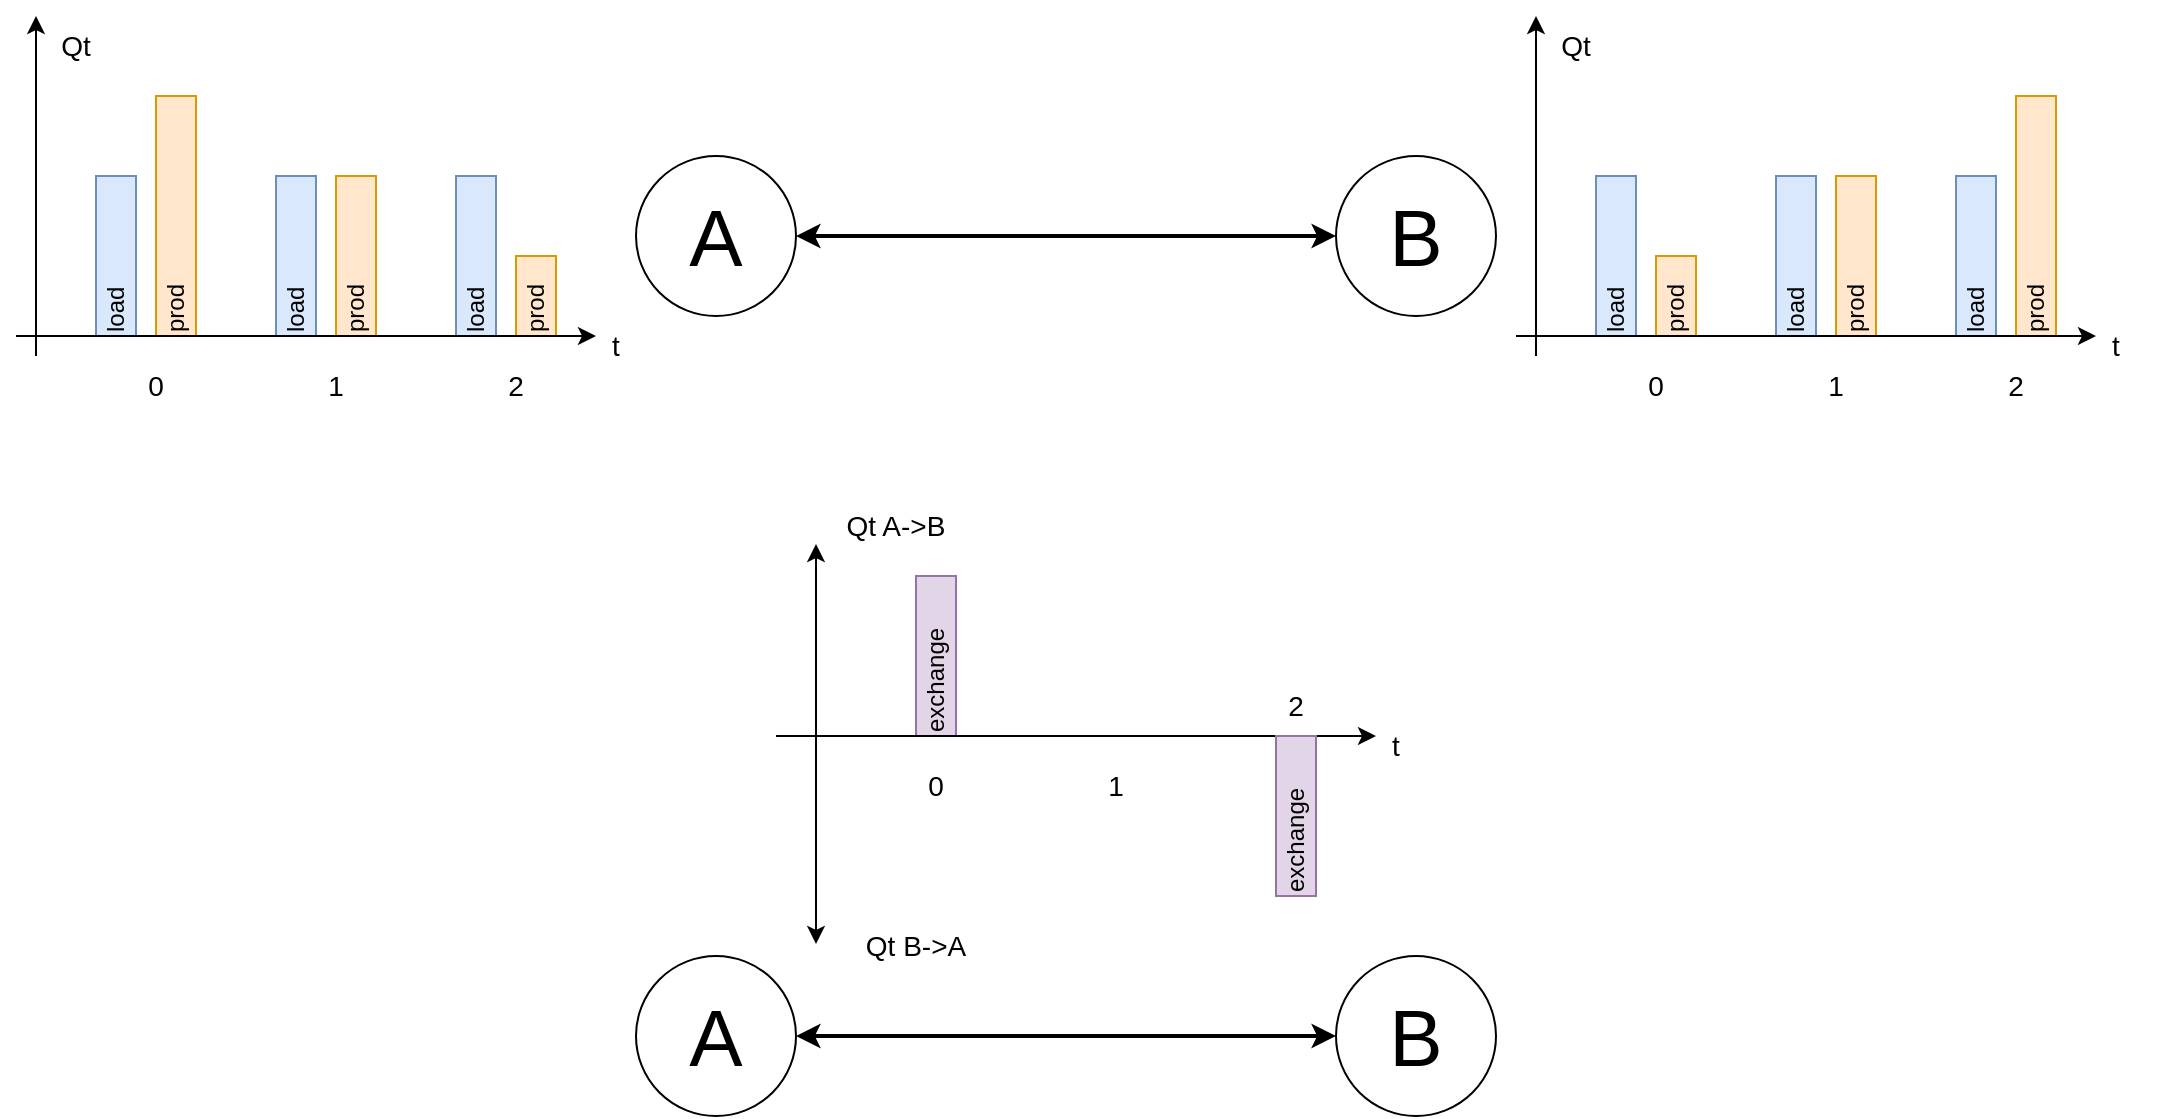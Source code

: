 <mxfile version="12.8.4" type="device"><diagram id="6a731a19-8d31-9384-78a2-239565b7b9f0" name="Page-1"><mxGraphModel dx="1186" dy="711" grid="1" gridSize="10" guides="1" tooltips="1" connect="1" arrows="1" fold="1" page="1" pageScale="1" pageWidth="1169" pageHeight="827" background="#ffffff" math="0" shadow="0"><root><mxCell id="0"/><mxCell id="1" parent="0"/><mxCell id="fZyefrHtkWwZpSpN9KHH-1542" value="&lt;font style=&quot;font-size: 40px&quot;&gt;A&lt;/font&gt;" style="ellipse;whiteSpace=wrap;html=1;aspect=fixed;" parent="1" vertex="1"><mxGeometry x="370" y="230" width="80" height="80" as="geometry"/></mxCell><mxCell id="fZyefrHtkWwZpSpN9KHH-1543" value="&lt;font style=&quot;font-size: 40px&quot;&gt;B&lt;/font&gt;" style="ellipse;whiteSpace=wrap;html=1;aspect=fixed;" parent="1" vertex="1"><mxGeometry x="720" y="230" width="80" height="80" as="geometry"/></mxCell><mxCell id="fZyefrHtkWwZpSpN9KHH-1546" value="" style="endArrow=classic;html=1;exitX=1;exitY=0.5;exitDx=0;exitDy=0;entryX=0;entryY=0.5;entryDx=0;entryDy=0;startArrow=classic;startFill=1;strokeWidth=2;" parent="1" source="fZyefrHtkWwZpSpN9KHH-1542" target="fZyefrHtkWwZpSpN9KHH-1543" edge="1"><mxGeometry width="50" height="50" relative="1" as="geometry"><mxPoint x="490" y="290" as="sourcePoint"/><mxPoint x="600" y="470" as="targetPoint"/></mxGeometry></mxCell><mxCell id="fZyefrHtkWwZpSpN9KHH-1550" value="load" style="rounded=0;whiteSpace=wrap;html=1;fillColor=#dae8fc;strokeColor=#6c8ebf;align=left;rotation=-90;" parent="1" vertex="1"><mxGeometry x="160" y="270" width="80" height="20" as="geometry"/></mxCell><mxCell id="fZyefrHtkWwZpSpN9KHH-1556" value="prod" style="rounded=0;whiteSpace=wrap;html=1;fillColor=#ffe6cc;strokeColor=#d79b00;align=left;rotation=-90;" parent="1" vertex="1"><mxGeometry x="190" y="270" width="80" height="20" as="geometry"/></mxCell><mxCell id="YPuVagutUQZjAcBsPDky-1" value="load" style="rounded=0;whiteSpace=wrap;html=1;fillColor=#dae8fc;strokeColor=#6c8ebf;align=left;rotation=-90;" vertex="1" parent="1"><mxGeometry x="250" y="270" width="80" height="20" as="geometry"/></mxCell><mxCell id="YPuVagutUQZjAcBsPDky-2" value="prod" style="rounded=0;whiteSpace=wrap;html=1;fillColor=#ffe6cc;strokeColor=#d79b00;align=left;rotation=-90;" vertex="1" parent="1"><mxGeometry x="300" y="290" width="40" height="20" as="geometry"/></mxCell><mxCell id="YPuVagutUQZjAcBsPDky-3" value="load" style="rounded=0;whiteSpace=wrap;html=1;fillColor=#dae8fc;strokeColor=#6c8ebf;align=left;rotation=-90;" vertex="1" parent="1"><mxGeometry x="70" y="270" width="80" height="20" as="geometry"/></mxCell><mxCell id="YPuVagutUQZjAcBsPDky-4" value="prod" style="rounded=0;whiteSpace=wrap;html=1;fillColor=#ffe6cc;strokeColor=#d79b00;align=left;rotation=-90;" vertex="1" parent="1"><mxGeometry x="80" y="250" width="120" height="20" as="geometry"/></mxCell><mxCell id="YPuVagutUQZjAcBsPDky-5" value="" style="endArrow=classic;html=1;entryX=0;entryY=0;entryDx=0;entryDy=0;" edge="1" parent="1" target="YPuVagutUQZjAcBsPDky-11"><mxGeometry width="50" height="50" relative="1" as="geometry"><mxPoint x="70" y="330" as="sourcePoint"/><mxPoint x="70" y="120" as="targetPoint"/></mxGeometry></mxCell><mxCell id="YPuVagutUQZjAcBsPDky-6" value="" style="endArrow=classic;html=1;" edge="1" parent="1"><mxGeometry width="50" height="50" relative="1" as="geometry"><mxPoint x="60" y="320" as="sourcePoint"/><mxPoint x="350" y="320" as="targetPoint"/></mxGeometry></mxCell><mxCell id="YPuVagutUQZjAcBsPDky-7" value="&lt;font style=&quot;font-size: 14px;&quot;&gt;0&lt;/font&gt;" style="text;html=1;strokeColor=none;fillColor=none;align=center;verticalAlign=middle;whiteSpace=wrap;rounded=0;fontSize=14;" vertex="1" parent="1"><mxGeometry x="110" y="330" width="40" height="30" as="geometry"/></mxCell><mxCell id="YPuVagutUQZjAcBsPDky-8" value="&lt;font style=&quot;font-size: 14px;&quot;&gt;1&lt;/font&gt;" style="text;html=1;strokeColor=none;fillColor=none;align=center;verticalAlign=middle;whiteSpace=wrap;rounded=0;fontSize=14;" vertex="1" parent="1"><mxGeometry x="200" y="330" width="40" height="30" as="geometry"/></mxCell><mxCell id="YPuVagutUQZjAcBsPDky-9" value="&lt;font style=&quot;font-size: 14px;&quot;&gt;2&lt;/font&gt;" style="text;html=1;strokeColor=none;fillColor=none;align=center;verticalAlign=middle;whiteSpace=wrap;rounded=0;fontSize=14;" vertex="1" parent="1"><mxGeometry x="290" y="330" width="40" height="30" as="geometry"/></mxCell><mxCell id="YPuVagutUQZjAcBsPDky-10" value="&lt;font style=&quot;font-size: 14px&quot;&gt;t&lt;/font&gt;" style="text;html=1;strokeColor=none;fillColor=none;align=center;verticalAlign=middle;whiteSpace=wrap;rounded=0;fontSize=14;" vertex="1" parent="1"><mxGeometry x="340" y="310" width="40" height="30" as="geometry"/></mxCell><mxCell id="YPuVagutUQZjAcBsPDky-11" value="&lt;font style=&quot;font-size: 14px&quot;&gt;Qt&lt;/font&gt;" style="text;html=1;strokeColor=none;fillColor=none;align=center;verticalAlign=middle;whiteSpace=wrap;rounded=0;fontSize=14;" vertex="1" parent="1"><mxGeometry x="70" y="160" width="40" height="30" as="geometry"/></mxCell><mxCell id="YPuVagutUQZjAcBsPDky-12" value="load" style="rounded=0;whiteSpace=wrap;html=1;fillColor=#dae8fc;strokeColor=#6c8ebf;align=left;rotation=-90;" vertex="1" parent="1"><mxGeometry x="910" y="270" width="80" height="20" as="geometry"/></mxCell><mxCell id="YPuVagutUQZjAcBsPDky-13" value="prod" style="rounded=0;whiteSpace=wrap;html=1;fillColor=#ffe6cc;strokeColor=#d79b00;align=left;rotation=-90;" vertex="1" parent="1"><mxGeometry x="940" y="270" width="80" height="20" as="geometry"/></mxCell><mxCell id="YPuVagutUQZjAcBsPDky-14" value="load" style="rounded=0;whiteSpace=wrap;html=1;fillColor=#dae8fc;strokeColor=#6c8ebf;align=left;rotation=-90;" vertex="1" parent="1"><mxGeometry x="1000" y="270" width="80" height="20" as="geometry"/></mxCell><mxCell id="YPuVagutUQZjAcBsPDky-15" value="prod" style="rounded=0;whiteSpace=wrap;html=1;fillColor=#ffe6cc;strokeColor=#d79b00;align=left;rotation=-90;" vertex="1" parent="1"><mxGeometry x="1010" y="250" width="120" height="20" as="geometry"/></mxCell><mxCell id="YPuVagutUQZjAcBsPDky-16" value="load" style="rounded=0;whiteSpace=wrap;html=1;fillColor=#dae8fc;strokeColor=#6c8ebf;align=left;rotation=-90;" vertex="1" parent="1"><mxGeometry x="820" y="270" width="80" height="20" as="geometry"/></mxCell><mxCell id="YPuVagutUQZjAcBsPDky-17" value="prod" style="rounded=0;whiteSpace=wrap;html=1;fillColor=#ffe6cc;strokeColor=#d79b00;align=left;rotation=-90;" vertex="1" parent="1"><mxGeometry x="870" y="290" width="40" height="20" as="geometry"/></mxCell><mxCell id="YPuVagutUQZjAcBsPDky-18" value="" style="endArrow=classic;html=1;" edge="1" parent="1"><mxGeometry width="50" height="50" relative="1" as="geometry"><mxPoint x="820" y="330" as="sourcePoint"/><mxPoint x="820" y="160" as="targetPoint"/></mxGeometry></mxCell><mxCell id="YPuVagutUQZjAcBsPDky-19" value="" style="endArrow=classic;html=1;" edge="1" parent="1"><mxGeometry width="50" height="50" relative="1" as="geometry"><mxPoint x="810" y="320" as="sourcePoint"/><mxPoint x="1100" y="320" as="targetPoint"/></mxGeometry></mxCell><mxCell id="YPuVagutUQZjAcBsPDky-20" value="&lt;font style=&quot;font-size: 14px;&quot;&gt;0&lt;/font&gt;" style="text;html=1;strokeColor=none;fillColor=none;align=center;verticalAlign=middle;whiteSpace=wrap;rounded=0;fontSize=14;" vertex="1" parent="1"><mxGeometry x="860" y="330" width="40" height="30" as="geometry"/></mxCell><mxCell id="YPuVagutUQZjAcBsPDky-21" value="&lt;font style=&quot;font-size: 14px;&quot;&gt;1&lt;/font&gt;" style="text;html=1;strokeColor=none;fillColor=none;align=center;verticalAlign=middle;whiteSpace=wrap;rounded=0;fontSize=14;" vertex="1" parent="1"><mxGeometry x="950" y="330" width="40" height="30" as="geometry"/></mxCell><mxCell id="YPuVagutUQZjAcBsPDky-22" value="&lt;font style=&quot;font-size: 14px;&quot;&gt;2&lt;/font&gt;" style="text;html=1;strokeColor=none;fillColor=none;align=center;verticalAlign=middle;whiteSpace=wrap;rounded=0;fontSize=14;" vertex="1" parent="1"><mxGeometry x="1040" y="330" width="40" height="30" as="geometry"/></mxCell><mxCell id="YPuVagutUQZjAcBsPDky-23" value="&lt;font style=&quot;font-size: 14px&quot;&gt;t&lt;/font&gt;" style="text;html=1;strokeColor=none;fillColor=none;align=center;verticalAlign=middle;whiteSpace=wrap;rounded=0;fontSize=14;" vertex="1" parent="1"><mxGeometry x="1090" y="310" width="40" height="30" as="geometry"/></mxCell><mxCell id="YPuVagutUQZjAcBsPDky-24" value="&lt;font style=&quot;font-size: 14px&quot;&gt;Qt&lt;/font&gt;" style="text;html=1;strokeColor=none;fillColor=none;align=center;verticalAlign=middle;whiteSpace=wrap;rounded=0;fontSize=14;" vertex="1" parent="1"><mxGeometry x="820" y="160" width="40" height="30" as="geometry"/></mxCell><mxCell id="YPuVagutUQZjAcBsPDky-25" value="&lt;font style=&quot;font-size: 40px&quot;&gt;A&lt;/font&gt;" style="ellipse;whiteSpace=wrap;html=1;aspect=fixed;" vertex="1" parent="1"><mxGeometry x="370" y="630" width="80" height="80" as="geometry"/></mxCell><mxCell id="YPuVagutUQZjAcBsPDky-26" value="&lt;font style=&quot;font-size: 40px&quot;&gt;B&lt;/font&gt;" style="ellipse;whiteSpace=wrap;html=1;aspect=fixed;" vertex="1" parent="1"><mxGeometry x="720" y="630" width="80" height="80" as="geometry"/></mxCell><mxCell id="YPuVagutUQZjAcBsPDky-27" value="" style="endArrow=classic;html=1;exitX=1;exitY=0.5;exitDx=0;exitDy=0;entryX=0;entryY=0.5;entryDx=0;entryDy=0;startArrow=classic;startFill=1;strokeWidth=2;" edge="1" parent="1" source="YPuVagutUQZjAcBsPDky-25" target="YPuVagutUQZjAcBsPDky-26"><mxGeometry width="50" height="50" relative="1" as="geometry"><mxPoint x="490" y="690" as="sourcePoint"/><mxPoint x="600" y="870" as="targetPoint"/></mxGeometry></mxCell><mxCell id="YPuVagutUQZjAcBsPDky-32" value="exchange" style="rounded=0;whiteSpace=wrap;html=1;fillColor=#e1d5e7;strokeColor=#9673a6;align=left;rotation=-90;" vertex="1" parent="1"><mxGeometry x="480" y="470" width="80" height="20" as="geometry"/></mxCell><mxCell id="YPuVagutUQZjAcBsPDky-34" value="" style="endArrow=classic;html=1;startArrow=classic;startFill=1;" edge="1" parent="1"><mxGeometry width="50" height="50" relative="1" as="geometry"><mxPoint x="460" y="624" as="sourcePoint"/><mxPoint x="460" y="424" as="targetPoint"/></mxGeometry></mxCell><mxCell id="YPuVagutUQZjAcBsPDky-35" value="" style="endArrow=classic;html=1;" edge="1" parent="1"><mxGeometry width="50" height="50" relative="1" as="geometry"><mxPoint x="440" y="520" as="sourcePoint"/><mxPoint x="740" y="520" as="targetPoint"/></mxGeometry></mxCell><mxCell id="YPuVagutUQZjAcBsPDky-36" value="&lt;font style=&quot;font-size: 14px;&quot;&gt;0&lt;/font&gt;" style="text;html=1;strokeColor=none;fillColor=none;align=center;verticalAlign=middle;whiteSpace=wrap;rounded=0;fontSize=14;" vertex="1" parent="1"><mxGeometry x="500" y="530" width="40" height="30" as="geometry"/></mxCell><mxCell id="YPuVagutUQZjAcBsPDky-37" value="&lt;font style=&quot;font-size: 14px;&quot;&gt;1&lt;/font&gt;" style="text;html=1;strokeColor=none;fillColor=none;align=center;verticalAlign=middle;whiteSpace=wrap;rounded=0;fontSize=14;" vertex="1" parent="1"><mxGeometry x="590" y="530" width="40" height="30" as="geometry"/></mxCell><mxCell id="YPuVagutUQZjAcBsPDky-38" value="&lt;font style=&quot;font-size: 14px;&quot;&gt;2&lt;/font&gt;" style="text;html=1;strokeColor=none;fillColor=none;align=center;verticalAlign=middle;whiteSpace=wrap;rounded=0;fontSize=14;" vertex="1" parent="1"><mxGeometry x="680" y="490" width="40" height="30" as="geometry"/></mxCell><mxCell id="YPuVagutUQZjAcBsPDky-39" value="&lt;font style=&quot;font-size: 14px&quot;&gt;t&lt;/font&gt;" style="text;html=1;strokeColor=none;fillColor=none;align=center;verticalAlign=middle;whiteSpace=wrap;rounded=0;fontSize=14;" vertex="1" parent="1"><mxGeometry x="730" y="510" width="40" height="30" as="geometry"/></mxCell><mxCell id="YPuVagutUQZjAcBsPDky-40" value="&lt;font style=&quot;font-size: 14px&quot;&gt;Qt A-&amp;gt;B&lt;/font&gt;" style="text;html=1;strokeColor=none;fillColor=none;align=center;verticalAlign=middle;whiteSpace=wrap;rounded=0;fontSize=14;" vertex="1" parent="1"><mxGeometry x="460" y="400" width="80" height="30" as="geometry"/></mxCell><mxCell id="YPuVagutUQZjAcBsPDky-41" value="exchange" style="rounded=0;whiteSpace=wrap;html=1;fillColor=#e1d5e7;strokeColor=#9673a6;align=left;rotation=-90;" vertex="1" parent="1"><mxGeometry x="660" y="550" width="80" height="20" as="geometry"/></mxCell><mxCell id="YPuVagutUQZjAcBsPDky-42" value="&lt;font style=&quot;font-size: 14px&quot;&gt;Qt B-&amp;gt;A&lt;/font&gt;" style="text;html=1;strokeColor=none;fillColor=none;align=center;verticalAlign=middle;whiteSpace=wrap;rounded=0;fontSize=14;" vertex="1" parent="1"><mxGeometry x="470" y="610" width="80" height="30" as="geometry"/></mxCell></root></mxGraphModel></diagram></mxfile>